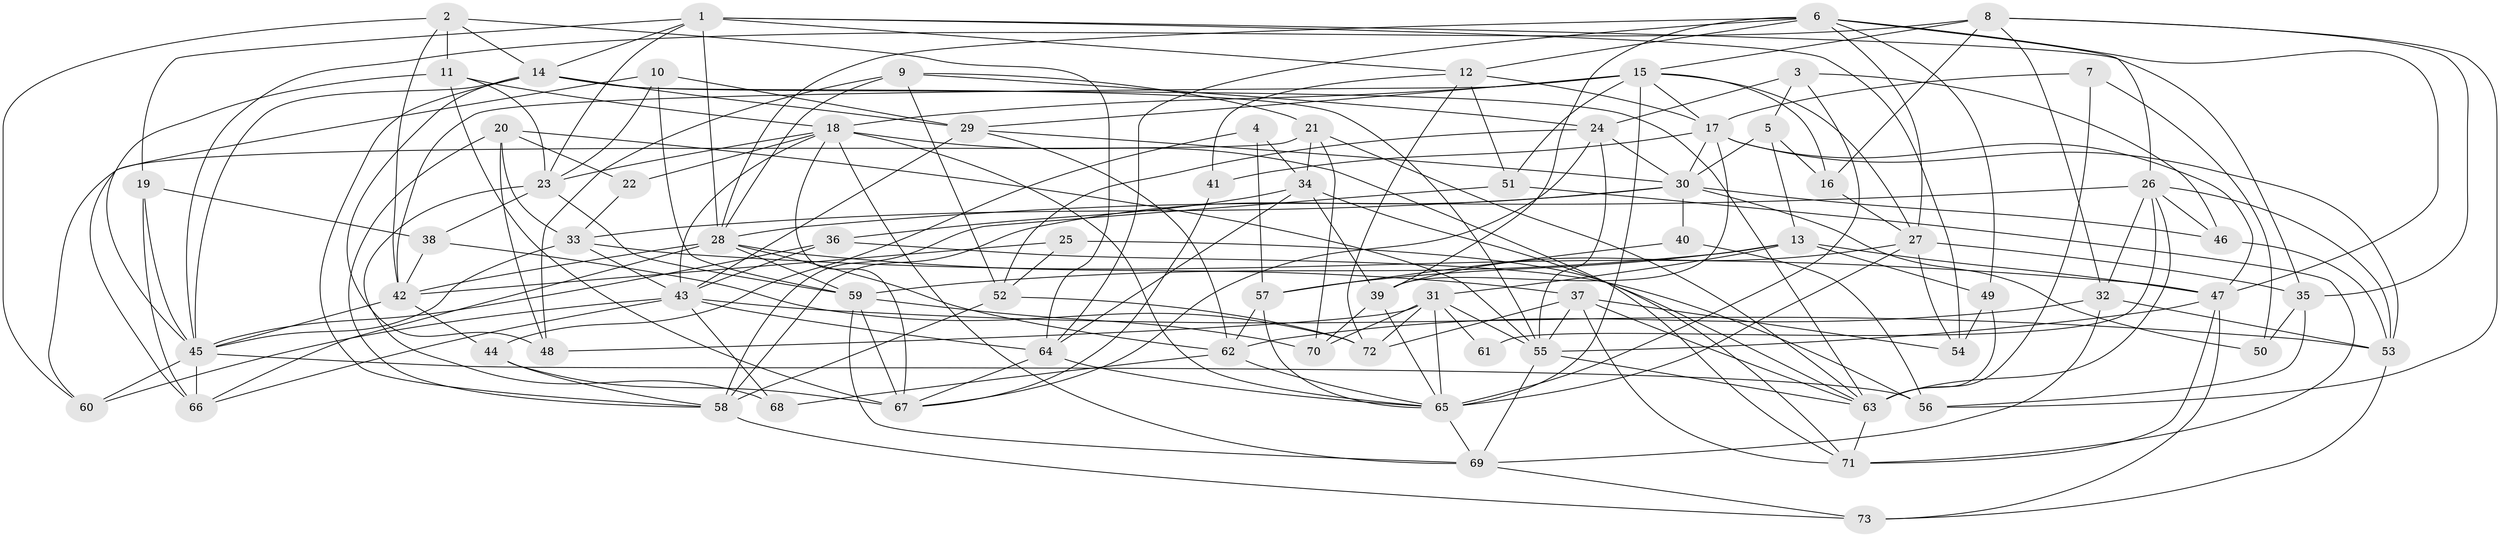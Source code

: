 // original degree distribution, {4: 0.296551724137931, 5: 0.18620689655172415, 6: 0.11724137931034483, 3: 0.2, 7: 0.027586206896551724, 2: 0.16551724137931034, 8: 0.006896551724137931}
// Generated by graph-tools (version 1.1) at 2025/02/03/09/25 03:02:15]
// undirected, 73 vertices, 205 edges
graph export_dot {
graph [start="1"]
  node [color=gray90,style=filled];
  1;
  2;
  3;
  4;
  5;
  6;
  7;
  8;
  9;
  10;
  11;
  12;
  13;
  14;
  15;
  16;
  17;
  18;
  19;
  20;
  21;
  22;
  23;
  24;
  25;
  26;
  27;
  28;
  29;
  30;
  31;
  32;
  33;
  34;
  35;
  36;
  37;
  38;
  39;
  40;
  41;
  42;
  43;
  44;
  45;
  46;
  47;
  48;
  49;
  50;
  51;
  52;
  53;
  54;
  55;
  56;
  57;
  58;
  59;
  60;
  61;
  62;
  63;
  64;
  65;
  66;
  67;
  68;
  69;
  70;
  71;
  72;
  73;
  1 -- 12 [weight=1.0];
  1 -- 14 [weight=1.0];
  1 -- 19 [weight=1.0];
  1 -- 23 [weight=1.0];
  1 -- 28 [weight=1.0];
  1 -- 35 [weight=1.0];
  1 -- 54 [weight=1.0];
  2 -- 11 [weight=1.0];
  2 -- 14 [weight=1.0];
  2 -- 42 [weight=1.0];
  2 -- 60 [weight=1.0];
  2 -- 64 [weight=1.0];
  3 -- 5 [weight=1.0];
  3 -- 24 [weight=1.0];
  3 -- 46 [weight=1.0];
  3 -- 65 [weight=1.0];
  4 -- 34 [weight=1.0];
  4 -- 44 [weight=1.0];
  4 -- 57 [weight=1.0];
  5 -- 13 [weight=1.0];
  5 -- 16 [weight=1.0];
  5 -- 30 [weight=1.0];
  6 -- 12 [weight=1.0];
  6 -- 26 [weight=1.0];
  6 -- 27 [weight=1.0];
  6 -- 28 [weight=1.0];
  6 -- 39 [weight=1.0];
  6 -- 47 [weight=1.0];
  6 -- 49 [weight=1.0];
  6 -- 64 [weight=1.0];
  7 -- 17 [weight=1.0];
  7 -- 50 [weight=1.0];
  7 -- 63 [weight=1.0];
  8 -- 15 [weight=1.0];
  8 -- 16 [weight=1.0];
  8 -- 32 [weight=1.0];
  8 -- 35 [weight=1.0];
  8 -- 45 [weight=1.0];
  8 -- 56 [weight=1.0];
  9 -- 21 [weight=1.0];
  9 -- 24 [weight=1.0];
  9 -- 28 [weight=1.0];
  9 -- 48 [weight=1.0];
  9 -- 52 [weight=1.0];
  10 -- 23 [weight=1.0];
  10 -- 29 [weight=1.0];
  10 -- 59 [weight=1.0];
  10 -- 66 [weight=1.0];
  11 -- 18 [weight=1.0];
  11 -- 23 [weight=1.0];
  11 -- 45 [weight=1.0];
  11 -- 67 [weight=1.0];
  12 -- 17 [weight=1.0];
  12 -- 41 [weight=1.0];
  12 -- 51 [weight=1.0];
  12 -- 72 [weight=1.0];
  13 -- 31 [weight=1.0];
  13 -- 47 [weight=1.0];
  13 -- 49 [weight=1.0];
  13 -- 57 [weight=1.0];
  13 -- 59 [weight=2.0];
  14 -- 29 [weight=1.0];
  14 -- 45 [weight=1.0];
  14 -- 48 [weight=1.0];
  14 -- 55 [weight=1.0];
  14 -- 58 [weight=1.0];
  14 -- 63 [weight=1.0];
  15 -- 16 [weight=1.0];
  15 -- 17 [weight=1.0];
  15 -- 18 [weight=1.0];
  15 -- 27 [weight=1.0];
  15 -- 29 [weight=1.0];
  15 -- 42 [weight=1.0];
  15 -- 51 [weight=1.0];
  15 -- 65 [weight=1.0];
  16 -- 27 [weight=1.0];
  17 -- 30 [weight=1.0];
  17 -- 39 [weight=1.0];
  17 -- 41 [weight=1.0];
  17 -- 47 [weight=1.0];
  17 -- 53 [weight=2.0];
  18 -- 22 [weight=1.0];
  18 -- 23 [weight=1.0];
  18 -- 43 [weight=1.0];
  18 -- 65 [weight=1.0];
  18 -- 67 [weight=1.0];
  18 -- 69 [weight=1.0];
  18 -- 71 [weight=1.0];
  19 -- 38 [weight=1.0];
  19 -- 45 [weight=1.0];
  19 -- 66 [weight=1.0];
  20 -- 22 [weight=1.0];
  20 -- 33 [weight=2.0];
  20 -- 48 [weight=1.0];
  20 -- 55 [weight=1.0];
  20 -- 58 [weight=1.0];
  21 -- 34 [weight=1.0];
  21 -- 60 [weight=1.0];
  21 -- 63 [weight=1.0];
  21 -- 70 [weight=1.0];
  22 -- 33 [weight=1.0];
  23 -- 38 [weight=1.0];
  23 -- 59 [weight=1.0];
  23 -- 68 [weight=1.0];
  24 -- 30 [weight=1.0];
  24 -- 52 [weight=1.0];
  24 -- 55 [weight=1.0];
  24 -- 67 [weight=1.0];
  25 -- 42 [weight=1.0];
  25 -- 52 [weight=1.0];
  25 -- 71 [weight=1.0];
  26 -- 28 [weight=1.0];
  26 -- 32 [weight=1.0];
  26 -- 46 [weight=1.0];
  26 -- 53 [weight=1.0];
  26 -- 61 [weight=1.0];
  26 -- 63 [weight=1.0];
  27 -- 35 [weight=1.0];
  27 -- 39 [weight=1.0];
  27 -- 54 [weight=1.0];
  27 -- 65 [weight=1.0];
  28 -- 37 [weight=1.0];
  28 -- 42 [weight=1.0];
  28 -- 59 [weight=1.0];
  28 -- 62 [weight=1.0];
  28 -- 66 [weight=1.0];
  29 -- 30 [weight=1.0];
  29 -- 43 [weight=1.0];
  29 -- 62 [weight=1.0];
  30 -- 33 [weight=1.0];
  30 -- 40 [weight=1.0];
  30 -- 46 [weight=1.0];
  30 -- 50 [weight=1.0];
  30 -- 58 [weight=1.0];
  31 -- 48 [weight=1.0];
  31 -- 55 [weight=1.0];
  31 -- 61 [weight=1.0];
  31 -- 65 [weight=2.0];
  31 -- 70 [weight=1.0];
  31 -- 72 [weight=1.0];
  32 -- 53 [weight=1.0];
  32 -- 62 [weight=1.0];
  32 -- 69 [weight=1.0];
  33 -- 43 [weight=1.0];
  33 -- 45 [weight=1.0];
  33 -- 47 [weight=1.0];
  34 -- 36 [weight=1.0];
  34 -- 39 [weight=1.0];
  34 -- 63 [weight=1.0];
  34 -- 64 [weight=1.0];
  35 -- 50 [weight=1.0];
  35 -- 56 [weight=1.0];
  36 -- 43 [weight=1.0];
  36 -- 45 [weight=1.0];
  36 -- 56 [weight=1.0];
  37 -- 54 [weight=1.0];
  37 -- 55 [weight=1.0];
  37 -- 63 [weight=1.0];
  37 -- 71 [weight=1.0];
  37 -- 72 [weight=1.0];
  38 -- 42 [weight=1.0];
  38 -- 72 [weight=1.0];
  39 -- 65 [weight=2.0];
  39 -- 70 [weight=1.0];
  40 -- 56 [weight=1.0];
  40 -- 57 [weight=1.0];
  41 -- 67 [weight=1.0];
  42 -- 44 [weight=1.0];
  42 -- 45 [weight=1.0];
  43 -- 53 [weight=1.0];
  43 -- 60 [weight=1.0];
  43 -- 64 [weight=1.0];
  43 -- 66 [weight=1.0];
  43 -- 68 [weight=1.0];
  44 -- 58 [weight=1.0];
  44 -- 67 [weight=1.0];
  45 -- 56 [weight=1.0];
  45 -- 60 [weight=1.0];
  45 -- 66 [weight=1.0];
  46 -- 53 [weight=1.0];
  47 -- 55 [weight=1.0];
  47 -- 71 [weight=1.0];
  47 -- 73 [weight=1.0];
  49 -- 54 [weight=1.0];
  49 -- 63 [weight=1.0];
  51 -- 58 [weight=1.0];
  51 -- 71 [weight=1.0];
  52 -- 58 [weight=1.0];
  52 -- 72 [weight=1.0];
  53 -- 73 [weight=1.0];
  55 -- 63 [weight=1.0];
  55 -- 69 [weight=2.0];
  57 -- 62 [weight=2.0];
  57 -- 65 [weight=1.0];
  58 -- 73 [weight=1.0];
  59 -- 67 [weight=1.0];
  59 -- 69 [weight=1.0];
  59 -- 70 [weight=1.0];
  62 -- 65 [weight=1.0];
  62 -- 68 [weight=1.0];
  63 -- 71 [weight=1.0];
  64 -- 65 [weight=1.0];
  64 -- 67 [weight=1.0];
  65 -- 69 [weight=2.0];
  69 -- 73 [weight=1.0];
}
